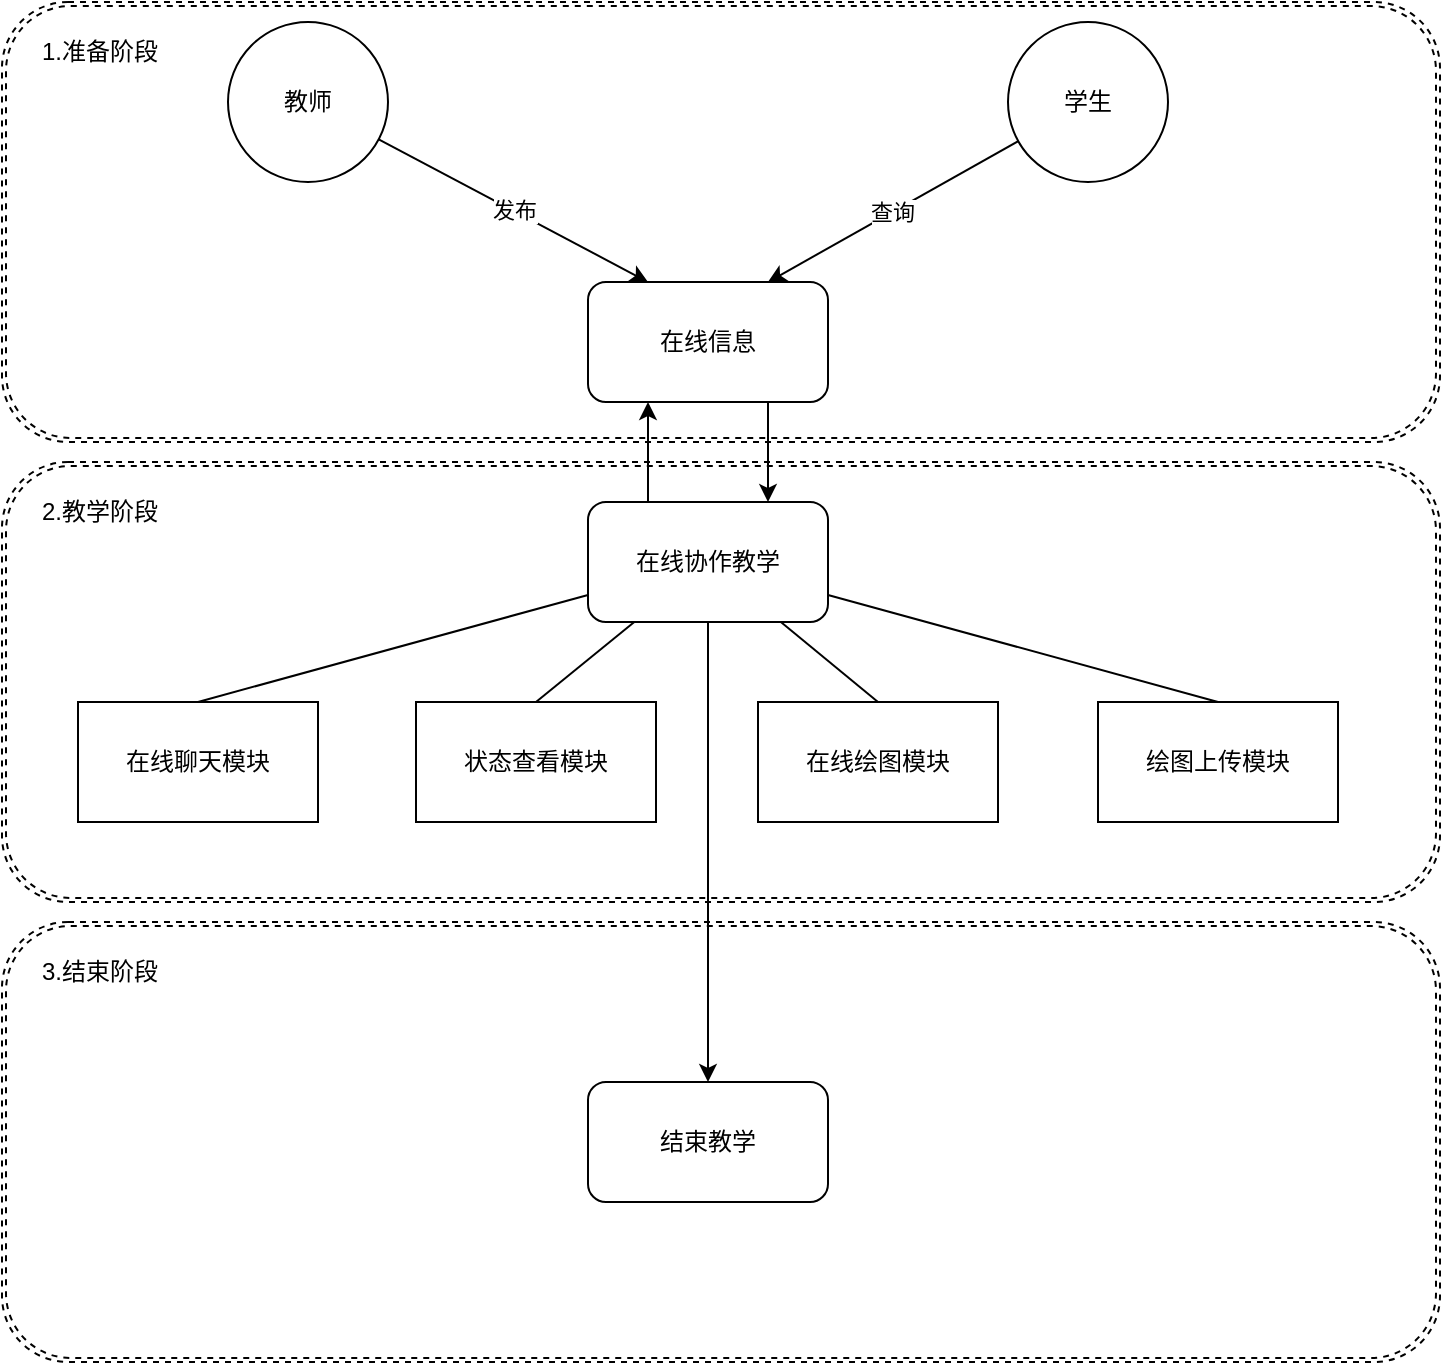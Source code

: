 <mxfile version="17.1.5" type="github">
  <diagram id="vahYMMVl_uVIBJJLvTep" name="Page-1">
    <mxGraphModel dx="1422" dy="4261" grid="1" gridSize="10" guides="1" tooltips="1" connect="1" arrows="1" fold="1" page="1" pageScale="1" pageWidth="827" pageHeight="1169" math="0" shadow="0">
      <root>
        <mxCell id="0" />
        <mxCell id="1" parent="0" />
        <mxCell id="osAo5ENFZ_8Ub0HUP16J-27" value="" style="shape=ext;double=1;rounded=1;whiteSpace=wrap;html=1;gradientColor=none;dashed=1;" vertex="1" parent="1">
          <mxGeometry y="-3047" width="719" height="220" as="geometry" />
        </mxCell>
        <mxCell id="osAo5ENFZ_8Ub0HUP16J-26" value="" style="shape=ext;double=1;rounded=1;whiteSpace=wrap;html=1;gradientColor=none;dashed=1;" vertex="1" parent="1">
          <mxGeometry y="-3507" width="719" height="220" as="geometry" />
        </mxCell>
        <mxCell id="osAo5ENFZ_8Ub0HUP16J-23" value="" style="shape=ext;double=1;rounded=1;whiteSpace=wrap;html=1;gradientColor=none;dashed=1;" vertex="1" parent="1">
          <mxGeometry y="-3277" width="719" height="220" as="geometry" />
        </mxCell>
        <mxCell id="osAo5ENFZ_8Ub0HUP16J-10" style="edgeStyle=none;rounded=0;orthogonalLoop=1;jettySize=auto;html=1;exitX=0.25;exitY=0;exitDx=0;exitDy=0;entryX=0.25;entryY=1;entryDx=0;entryDy=0;" edge="1" parent="1" source="osAo5ENFZ_8Ub0HUP16J-1" target="osAo5ENFZ_8Ub0HUP16J-4">
          <mxGeometry relative="1" as="geometry" />
        </mxCell>
        <mxCell id="osAo5ENFZ_8Ub0HUP16J-16" style="edgeStyle=none;rounded=0;orthogonalLoop=1;jettySize=auto;html=1;entryX=0.5;entryY=0;entryDx=0;entryDy=0;endArrow=none;endFill=0;" edge="1" parent="1" source="osAo5ENFZ_8Ub0HUP16J-1" target="osAo5ENFZ_8Ub0HUP16J-12">
          <mxGeometry relative="1" as="geometry" />
        </mxCell>
        <mxCell id="osAo5ENFZ_8Ub0HUP16J-17" style="edgeStyle=none;rounded=0;orthogonalLoop=1;jettySize=auto;html=1;entryX=0.5;entryY=0;entryDx=0;entryDy=0;endArrow=none;endFill=0;" edge="1" parent="1" source="osAo5ENFZ_8Ub0HUP16J-1" target="osAo5ENFZ_8Ub0HUP16J-13">
          <mxGeometry relative="1" as="geometry" />
        </mxCell>
        <mxCell id="osAo5ENFZ_8Ub0HUP16J-18" style="edgeStyle=none;rounded=0;orthogonalLoop=1;jettySize=auto;html=1;entryX=0.5;entryY=0;entryDx=0;entryDy=0;endArrow=none;endFill=0;" edge="1" parent="1" source="osAo5ENFZ_8Ub0HUP16J-1" target="osAo5ENFZ_8Ub0HUP16J-14">
          <mxGeometry relative="1" as="geometry" />
        </mxCell>
        <mxCell id="osAo5ENFZ_8Ub0HUP16J-21" style="edgeStyle=none;rounded=0;orthogonalLoop=1;jettySize=auto;html=1;entryX=0.5;entryY=0;entryDx=0;entryDy=0;endArrow=classic;endFill=1;startArrow=none;startFill=0;" edge="1" parent="1" source="osAo5ENFZ_8Ub0HUP16J-1" target="osAo5ENFZ_8Ub0HUP16J-20">
          <mxGeometry relative="1" as="geometry" />
        </mxCell>
        <mxCell id="osAo5ENFZ_8Ub0HUP16J-25" style="edgeStyle=none;rounded=0;orthogonalLoop=1;jettySize=auto;html=1;entryX=0.5;entryY=0;entryDx=0;entryDy=0;startArrow=none;startFill=0;endArrow=none;endFill=0;" edge="1" parent="1" source="osAo5ENFZ_8Ub0HUP16J-1" target="osAo5ENFZ_8Ub0HUP16J-15">
          <mxGeometry relative="1" as="geometry" />
        </mxCell>
        <mxCell id="osAo5ENFZ_8Ub0HUP16J-1" value="在线协作教学" style="rounded=1;whiteSpace=wrap;html=1;" vertex="1" parent="1">
          <mxGeometry x="293" y="-3257" width="120" height="60" as="geometry" />
        </mxCell>
        <mxCell id="osAo5ENFZ_8Ub0HUP16J-11" style="edgeStyle=none;rounded=0;orthogonalLoop=1;jettySize=auto;html=1;exitX=0.75;exitY=1;exitDx=0;exitDy=0;entryX=0.75;entryY=0;entryDx=0;entryDy=0;" edge="1" parent="1" source="osAo5ENFZ_8Ub0HUP16J-4" target="osAo5ENFZ_8Ub0HUP16J-1">
          <mxGeometry relative="1" as="geometry" />
        </mxCell>
        <mxCell id="osAo5ENFZ_8Ub0HUP16J-4" value="在线信息" style="rounded=1;whiteSpace=wrap;html=1;" vertex="1" parent="1">
          <mxGeometry x="293" y="-3367" width="120" height="60" as="geometry" />
        </mxCell>
        <mxCell id="osAo5ENFZ_8Ub0HUP16J-8" value="发布" style="rounded=1;orthogonalLoop=1;jettySize=auto;html=1;entryX=0.25;entryY=0;entryDx=0;entryDy=0;" edge="1" parent="1" source="osAo5ENFZ_8Ub0HUP16J-5" target="osAo5ENFZ_8Ub0HUP16J-4">
          <mxGeometry relative="1" as="geometry" />
        </mxCell>
        <mxCell id="osAo5ENFZ_8Ub0HUP16J-5" value="教师" style="ellipse;whiteSpace=wrap;html=1;aspect=fixed;" vertex="1" parent="1">
          <mxGeometry x="113" y="-3497" width="80" height="80" as="geometry" />
        </mxCell>
        <mxCell id="osAo5ENFZ_8Ub0HUP16J-9" value="查询" style="rounded=0;orthogonalLoop=1;jettySize=auto;html=1;entryX=0.75;entryY=0;entryDx=0;entryDy=0;" edge="1" parent="1" source="osAo5ENFZ_8Ub0HUP16J-6" target="osAo5ENFZ_8Ub0HUP16J-4">
          <mxGeometry relative="1" as="geometry" />
        </mxCell>
        <mxCell id="osAo5ENFZ_8Ub0HUP16J-6" value="学生" style="ellipse;whiteSpace=wrap;html=1;aspect=fixed;gradientColor=none;" vertex="1" parent="1">
          <mxGeometry x="503" y="-3497" width="80" height="80" as="geometry" />
        </mxCell>
        <mxCell id="osAo5ENFZ_8Ub0HUP16J-12" value="在线聊天模块" style="rounded=0;whiteSpace=wrap;html=1;gradientColor=none;" vertex="1" parent="1">
          <mxGeometry x="38" y="-3157" width="120" height="60" as="geometry" />
        </mxCell>
        <mxCell id="osAo5ENFZ_8Ub0HUP16J-13" value="状态查看模块" style="rounded=0;whiteSpace=wrap;html=1;gradientColor=none;" vertex="1" parent="1">
          <mxGeometry x="207" y="-3157" width="120" height="60" as="geometry" />
        </mxCell>
        <mxCell id="osAo5ENFZ_8Ub0HUP16J-14" value="在线绘图模块" style="rounded=0;whiteSpace=wrap;html=1;gradientColor=none;" vertex="1" parent="1">
          <mxGeometry x="378" y="-3157" width="120" height="60" as="geometry" />
        </mxCell>
        <mxCell id="osAo5ENFZ_8Ub0HUP16J-15" value="绘图上传模块" style="rounded=0;whiteSpace=wrap;html=1;gradientColor=none;" vertex="1" parent="1">
          <mxGeometry x="548" y="-3157" width="120" height="60" as="geometry" />
        </mxCell>
        <mxCell id="osAo5ENFZ_8Ub0HUP16J-20" value="结束教学" style="rounded=1;whiteSpace=wrap;html=1;" vertex="1" parent="1">
          <mxGeometry x="293" y="-2967" width="120" height="60" as="geometry" />
        </mxCell>
        <mxCell id="osAo5ENFZ_8Ub0HUP16J-28" value="1.准备阶段" style="text;html=1;strokeColor=none;fillColor=none;align=center;verticalAlign=middle;whiteSpace=wrap;rounded=0;dashed=1;" vertex="1" parent="1">
          <mxGeometry x="19" y="-3497" width="60" height="30" as="geometry" />
        </mxCell>
        <mxCell id="osAo5ENFZ_8Ub0HUP16J-29" value="2.教学阶段" style="text;html=1;strokeColor=none;fillColor=none;align=center;verticalAlign=middle;whiteSpace=wrap;rounded=0;dashed=1;" vertex="1" parent="1">
          <mxGeometry x="19" y="-3267" width="60" height="30" as="geometry" />
        </mxCell>
        <mxCell id="osAo5ENFZ_8Ub0HUP16J-30" value="3.结束阶段" style="text;html=1;strokeColor=none;fillColor=none;align=center;verticalAlign=middle;whiteSpace=wrap;rounded=0;dashed=1;" vertex="1" parent="1">
          <mxGeometry x="19" y="-3037" width="60" height="30" as="geometry" />
        </mxCell>
      </root>
    </mxGraphModel>
  </diagram>
</mxfile>
